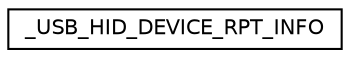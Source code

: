 digraph "Graphical Class Hierarchy"
{
  edge [fontname="Helvetica",fontsize="10",labelfontname="Helvetica",labelfontsize="10"];
  node [fontname="Helvetica",fontsize="10",shape=record];
  rankdir="LR";
  Node1 [label="_USB_HID_DEVICE_RPT_INFO",height=0.2,width=0.4,color="black", fillcolor="white", style="filled",URL="$struct___u_s_b___h_i_d___d_e_v_i_c_e___r_p_t___i_n_f_o.html"];
}
